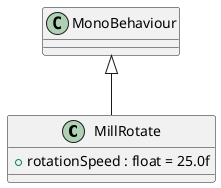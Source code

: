 @startuml
class MillRotate {
    + rotationSpeed : float = 25.0f
}
MonoBehaviour <|-- MillRotate
@enduml
